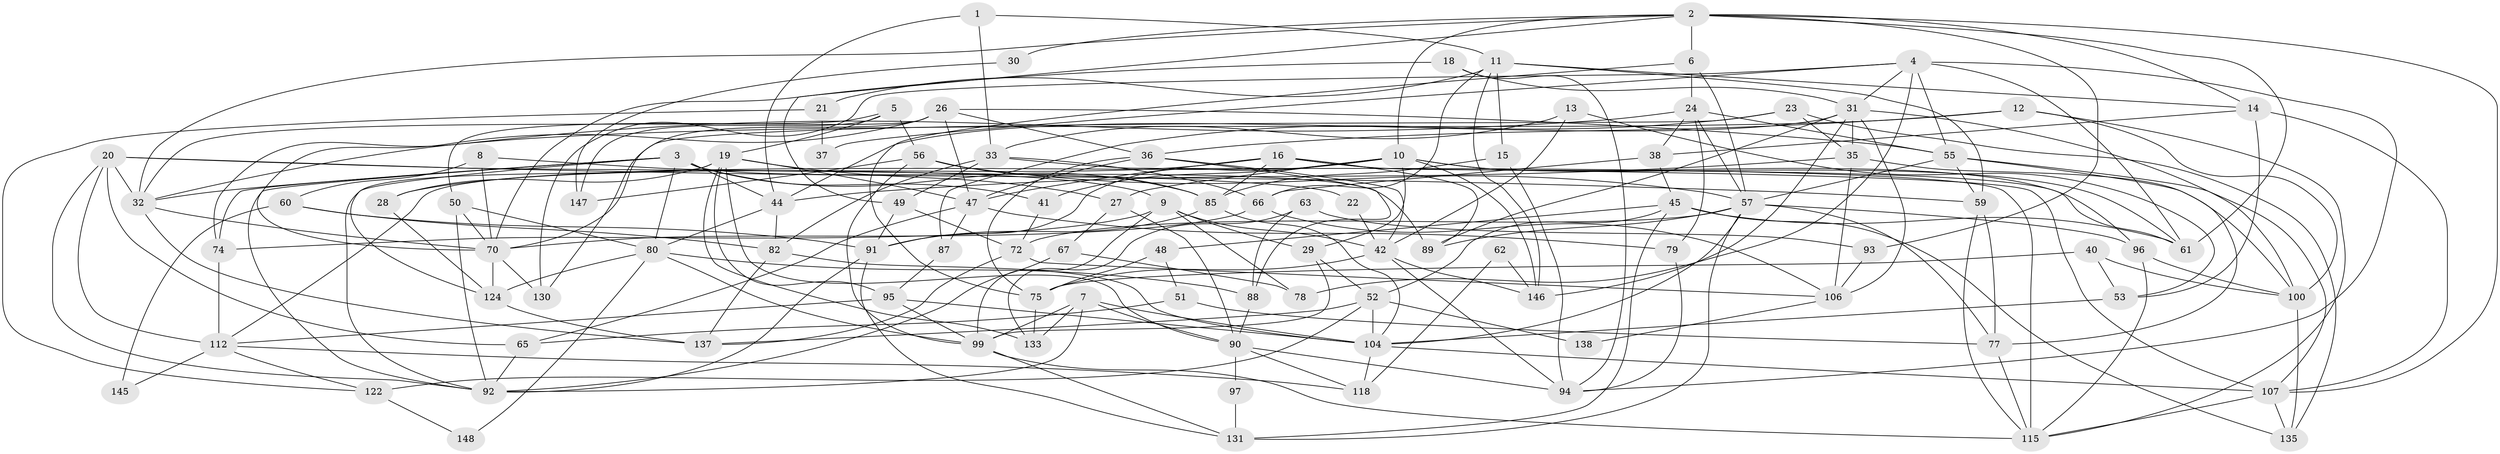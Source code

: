 // Generated by graph-tools (version 1.1) at 2025/52/02/27/25 19:52:06]
// undirected, 99 vertices, 244 edges
graph export_dot {
graph [start="1"]
  node [color=gray90,style=filled];
  1;
  2 [super="+141"];
  3 [super="+120"];
  4 [super="+25"];
  5 [super="+83"];
  6 [super="+68"];
  7 [super="+64"];
  8;
  9 [super="+43"];
  10 [super="+17"];
  11;
  12 [super="+123"];
  13;
  14;
  15;
  16 [super="+54"];
  18;
  19 [super="+76"];
  20 [super="+34"];
  21;
  22;
  23 [super="+58"];
  24 [super="+39"];
  26;
  27 [super="+69"];
  28;
  29;
  30;
  31 [super="+132"];
  32 [super="+126"];
  33 [super="+109"];
  35 [super="+101"];
  36 [super="+102"];
  37;
  38;
  40;
  41 [super="+136"];
  42 [super="+71"];
  44 [super="+46"];
  45 [super="+143"];
  47 [super="+98"];
  48;
  49 [super="+73"];
  50;
  51;
  52 [super="+111"];
  53;
  55 [super="+84"];
  56;
  57 [super="+108"];
  59 [super="+134"];
  60 [super="+81"];
  61 [super="+144"];
  62;
  63;
  65;
  66;
  67;
  70 [super="+117"];
  72;
  74 [super="+119"];
  75 [super="+142"];
  77 [super="+127"];
  78;
  79;
  80 [super="+116"];
  82 [super="+86"];
  85 [super="+113"];
  87;
  88;
  89;
  90 [super="+139"];
  91 [super="+129"];
  92 [super="+105"];
  93;
  94;
  95 [super="+103"];
  96;
  97;
  99 [super="+121"];
  100 [super="+128"];
  104 [super="+125"];
  106 [super="+110"];
  107 [super="+114"];
  112 [super="+140"];
  115;
  118;
  122;
  124;
  130;
  131;
  133;
  135;
  137;
  138;
  145;
  146;
  147;
  148;
  1 -- 11;
  1 -- 33;
  1 -- 44;
  2 -- 14;
  2 -- 30;
  2 -- 49;
  2 -- 61;
  2 -- 93;
  2 -- 6;
  2 -- 10;
  2 -- 107;
  2 -- 32;
  3 -- 41;
  3 -- 89;
  3 -- 80;
  3 -- 92;
  3 -- 124;
  3 -- 85;
  3 -- 74;
  3 -- 44;
  3 -- 32;
  4 -- 94;
  4 -- 61;
  4 -- 130;
  4 -- 37;
  4 -- 78;
  4 -- 31;
  4 -- 55;
  5 -- 56;
  5 -- 147;
  5 -- 19;
  5 -- 32;
  6 -- 24;
  6 -- 57;
  6 -- 75;
  7 -- 104;
  7 -- 133;
  7 -- 99;
  7 -- 90;
  7 -- 92;
  8 -- 9;
  8 -- 70;
  8 -- 60;
  9 -- 74;
  9 -- 99;
  9 -- 78;
  9 -- 29;
  9 -- 42;
  10 -- 112;
  10 -- 91;
  10 -- 96;
  10 -- 146;
  10 -- 41;
  10 -- 29;
  10 -- 27;
  10 -- 61;
  11 -- 66;
  11 -- 146;
  11 -- 14;
  11 -- 15;
  11 -- 21;
  11 -- 59;
  12 -- 32;
  12 -- 115;
  12 -- 100;
  12 -- 36;
  13 -- 53;
  13 -- 42;
  13 -- 33;
  14 -- 38;
  14 -- 53;
  14 -- 107;
  15 -- 94;
  15 -- 85;
  16 -- 107;
  16 -- 61;
  16 -- 28;
  16 -- 89;
  16 -- 47;
  16 -- 85;
  18 -- 94;
  18 -- 31;
  18 -- 70;
  19 -- 27;
  19 -- 28;
  19 -- 90;
  19 -- 95;
  19 -- 92;
  19 -- 133;
  19 -- 47;
  20 -- 32;
  20 -- 112;
  20 -- 65;
  20 -- 22;
  20 -- 92;
  20 -- 59;
  21 -- 122;
  21 -- 37;
  22 -- 42;
  23 -- 70;
  23 -- 35;
  23 -- 135;
  23 -- 87;
  24 -- 57;
  24 -- 55;
  24 -- 79;
  24 -- 38;
  24 -- 74;
  26 -- 47;
  26 -- 36;
  26 -- 50;
  26 -- 70;
  26 -- 130;
  26 -- 55;
  27 -- 67;
  27 -- 90;
  28 -- 124;
  29 -- 99;
  29 -- 52;
  30 -- 147;
  31 -- 146;
  31 -- 89;
  31 -- 106 [weight=2];
  31 -- 35;
  31 -- 100;
  31 -- 44;
  32 -- 70;
  32 -- 137;
  33 -- 115;
  33 -- 66;
  33 -- 82;
  33 -- 49;
  35 -- 100;
  35 -- 106;
  35 -- 44;
  36 -- 42;
  36 -- 47;
  36 -- 88;
  36 -- 75;
  38 -- 66;
  38 -- 45;
  40 -- 100;
  40 -- 53;
  40 -- 75;
  41 -- 72;
  42 -- 75;
  42 -- 146;
  42 -- 94;
  44 -- 82;
  44 -- 80;
  45 -- 48;
  45 -- 135;
  45 -- 131;
  45 -- 52;
  45 -- 61;
  47 -- 87;
  47 -- 79;
  47 -- 65;
  48 -- 51;
  48 -- 75;
  49 -- 72;
  49 -- 91;
  50 -- 80;
  50 -- 92;
  50 -- 70;
  51 -- 65;
  51 -- 77;
  52 -- 137;
  52 -- 104;
  52 -- 138;
  52 -- 122;
  53 -- 104;
  55 -- 59;
  55 -- 107;
  55 -- 57;
  55 -- 77;
  56 -- 85;
  56 -- 147;
  56 -- 57;
  56 -- 99;
  57 -- 131;
  57 -- 96;
  57 -- 72;
  57 -- 89;
  57 -- 104;
  57 -- 77;
  59 -- 115;
  59 -- 77;
  60 -- 145;
  60 -- 82;
  60 -- 91;
  62 -- 146;
  62 -- 118;
  63 -- 93;
  63 -- 88;
  63 -- 133;
  65 -- 92;
  66 -- 70;
  66 -- 106;
  67 -- 78;
  67 -- 92;
  70 -- 130;
  70 -- 124;
  72 -- 137;
  72 -- 106;
  74 -- 112;
  75 -- 133;
  77 -- 115;
  79 -- 94;
  80 -- 124;
  80 -- 148;
  80 -- 88;
  80 -- 99;
  82 -- 104;
  82 -- 137;
  85 -- 104;
  85 -- 91;
  87 -- 95;
  88 -- 90;
  90 -- 94;
  90 -- 97;
  90 -- 118;
  91 -- 92;
  91 -- 131;
  93 -- 106;
  95 -- 99;
  95 -- 104;
  95 -- 112;
  96 -- 115;
  96 -- 100;
  97 -- 131;
  99 -- 115;
  99 -- 131;
  100 -- 135;
  104 -- 118;
  104 -- 107;
  106 -- 138;
  107 -- 115;
  107 -- 135;
  112 -- 145;
  112 -- 118;
  112 -- 122;
  122 -- 148;
  124 -- 137;
}
